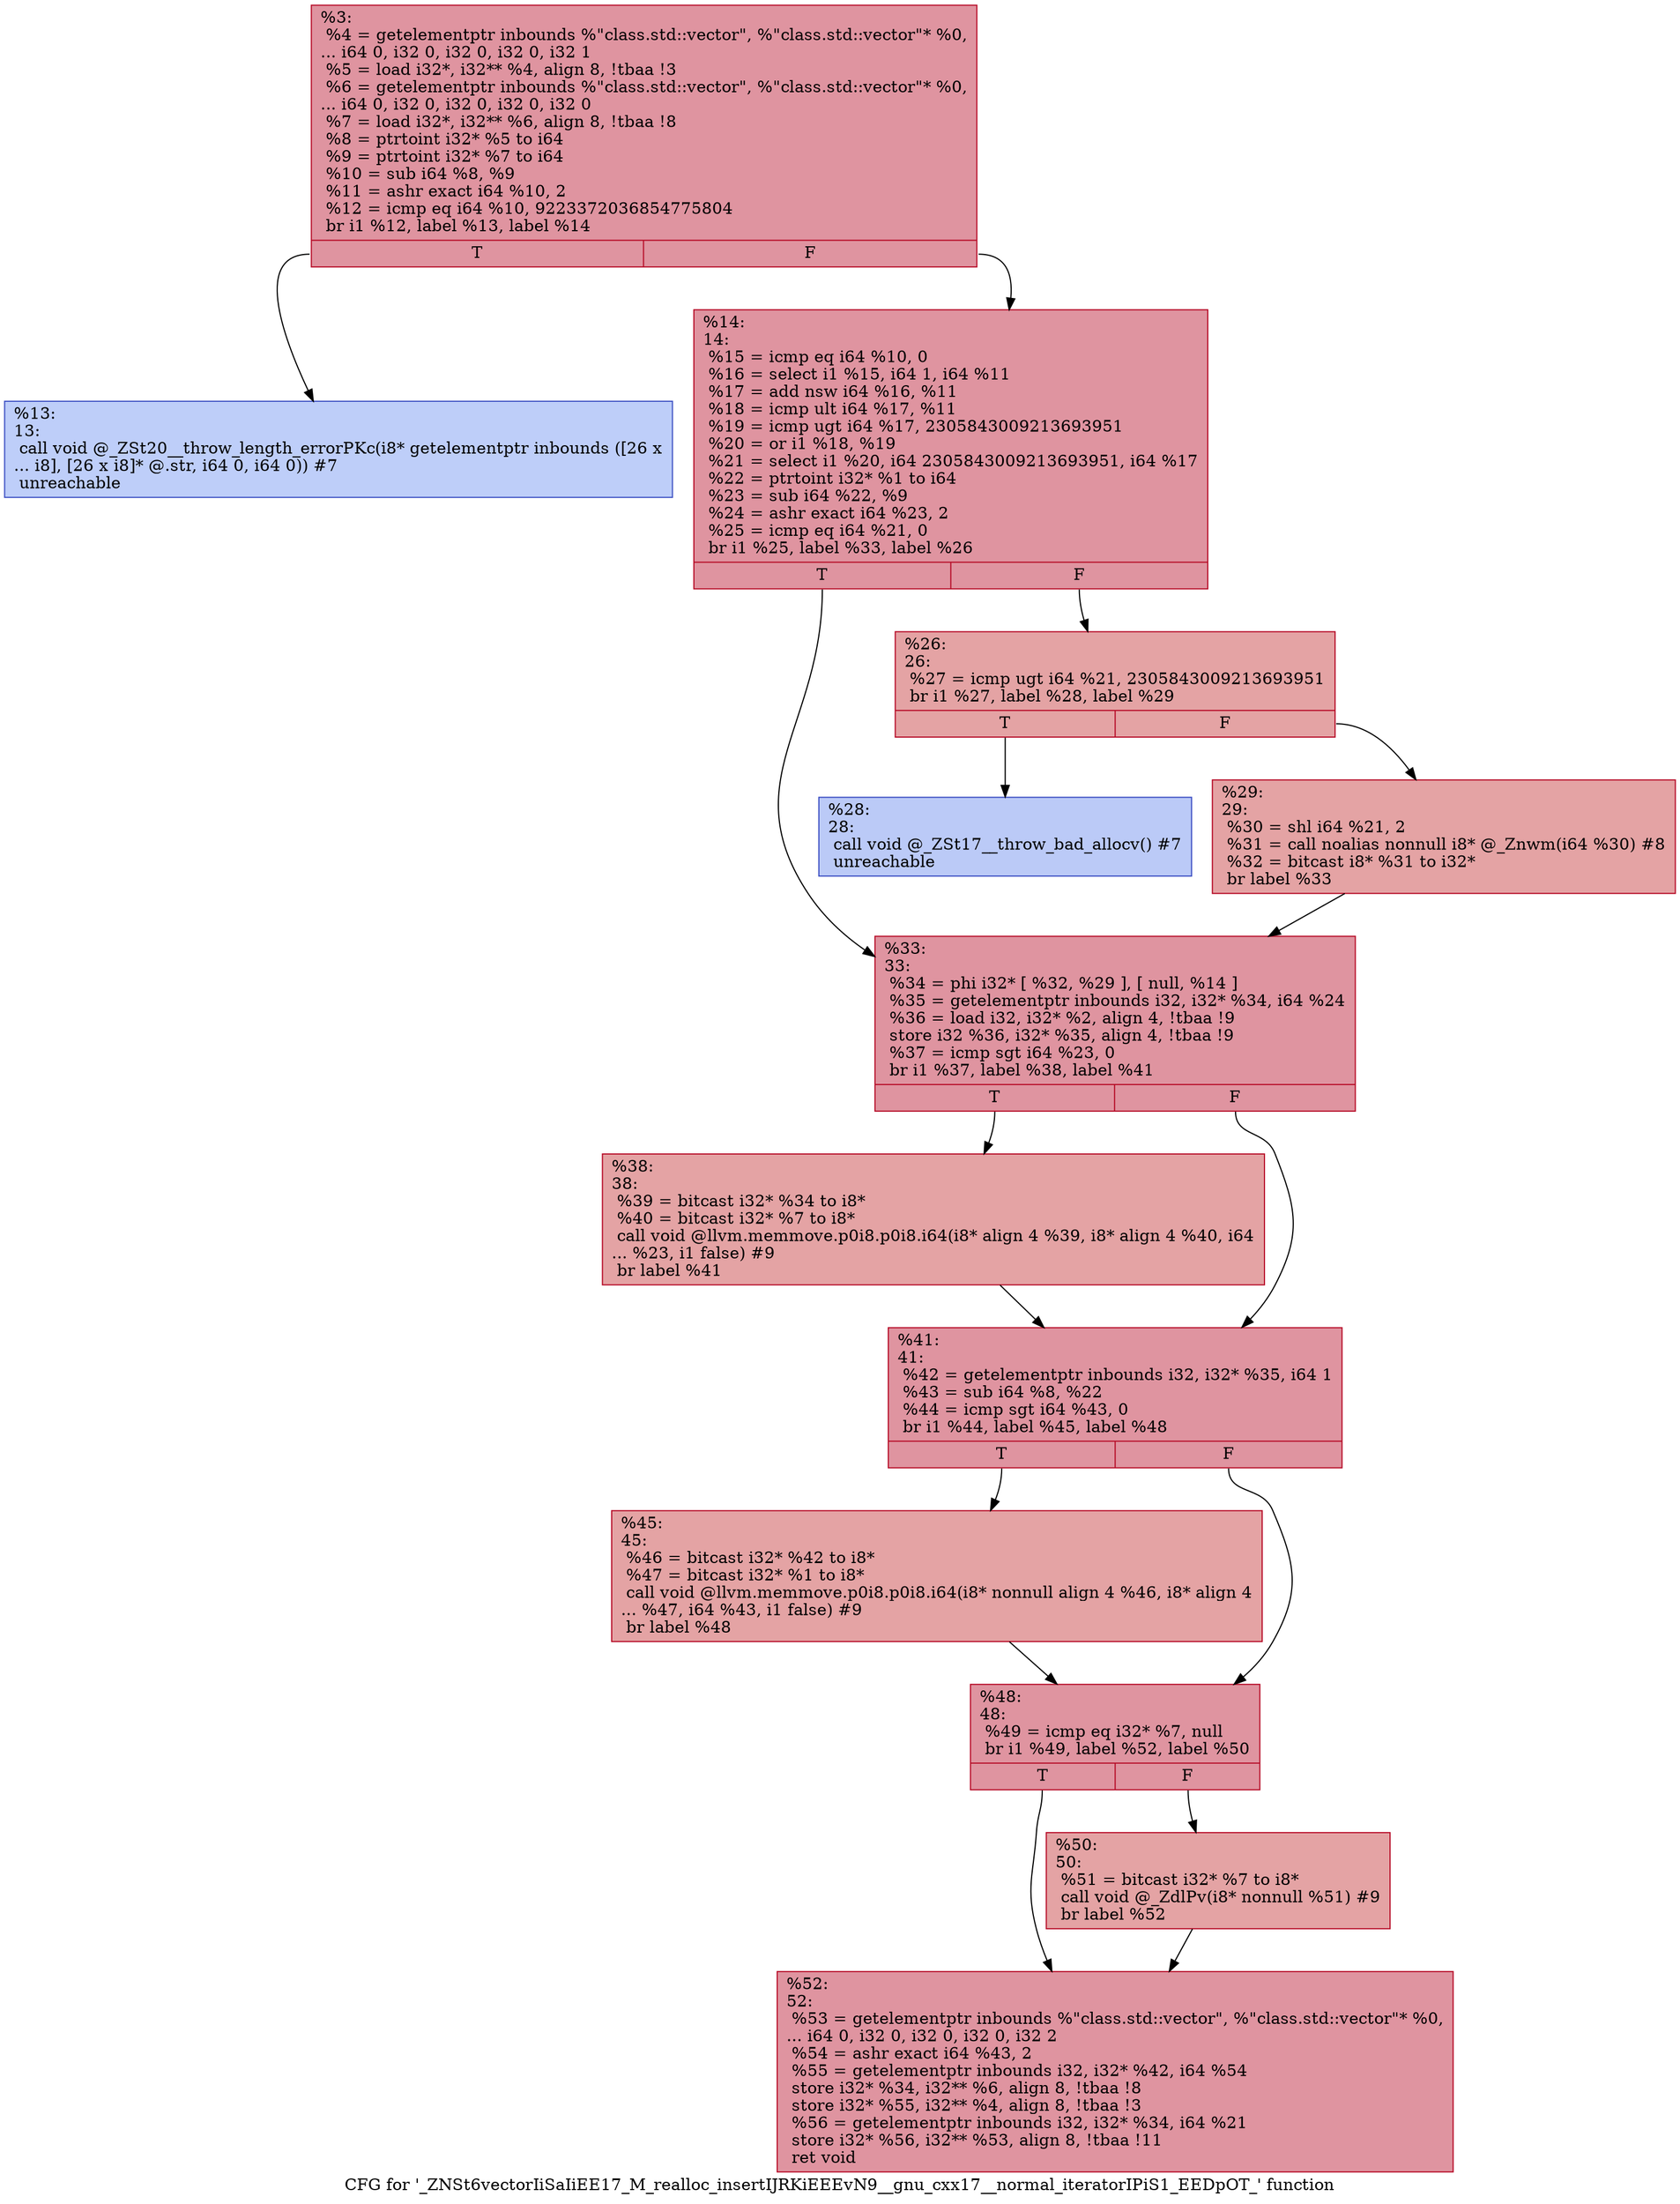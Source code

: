 digraph "CFG for '_ZNSt6vectorIiSaIiEE17_M_realloc_insertIJRKiEEEvN9__gnu_cxx17__normal_iteratorIPiS1_EEDpOT_' function" {
	label="CFG for '_ZNSt6vectorIiSaIiEE17_M_realloc_insertIJRKiEEEvN9__gnu_cxx17__normal_iteratorIPiS1_EEDpOT_' function";

	Node0x55f81d1234d0 [shape=record,color="#b70d28ff", style=filled, fillcolor="#b70d2870",label="{%3:\l  %4 = getelementptr inbounds %\"class.std::vector\", %\"class.std::vector\"* %0,\l... i64 0, i32 0, i32 0, i32 0, i32 1\l  %5 = load i32*, i32** %4, align 8, !tbaa !3\l  %6 = getelementptr inbounds %\"class.std::vector\", %\"class.std::vector\"* %0,\l... i64 0, i32 0, i32 0, i32 0, i32 0\l  %7 = load i32*, i32** %6, align 8, !tbaa !8\l  %8 = ptrtoint i32* %5 to i64\l  %9 = ptrtoint i32* %7 to i64\l  %10 = sub i64 %8, %9\l  %11 = ashr exact i64 %10, 2\l  %12 = icmp eq i64 %10, 9223372036854775804\l  br i1 %12, label %13, label %14\l|{<s0>T|<s1>F}}"];
	Node0x55f81d1234d0:s0 -> Node0x55f81d123680;
	Node0x55f81d1234d0:s1 -> Node0x55f81d124090;
	Node0x55f81d123680 [shape=record,color="#3d50c3ff", style=filled, fillcolor="#6c8ff170",label="{%13:\l13:                                               \l  call void @_ZSt20__throw_length_errorPKc(i8* getelementptr inbounds ([26 x\l... i8], [26 x i8]* @.str, i64 0, i64 0)) #7\l  unreachable\l}"];
	Node0x55f81d124090 [shape=record,color="#b70d28ff", style=filled, fillcolor="#b70d2870",label="{%14:\l14:                                               \l  %15 = icmp eq i64 %10, 0\l  %16 = select i1 %15, i64 1, i64 %11\l  %17 = add nsw i64 %16, %11\l  %18 = icmp ult i64 %17, %11\l  %19 = icmp ugt i64 %17, 2305843009213693951\l  %20 = or i1 %18, %19\l  %21 = select i1 %20, i64 2305843009213693951, i64 %17\l  %22 = ptrtoint i32* %1 to i64\l  %23 = sub i64 %22, %9\l  %24 = ashr exact i64 %23, 2\l  %25 = icmp eq i64 %21, 0\l  br i1 %25, label %33, label %26\l|{<s0>T|<s1>F}}"];
	Node0x55f81d124090:s0 -> Node0x55f81d124a80;
	Node0x55f81d124090:s1 -> Node0x55f81d124ad0;
	Node0x55f81d124ad0 [shape=record,color="#b70d28ff", style=filled, fillcolor="#c32e3170",label="{%26:\l26:                                               \l  %27 = icmp ugt i64 %21, 2305843009213693951\l  br i1 %27, label %28, label %29\l|{<s0>T|<s1>F}}"];
	Node0x55f81d124ad0:s0 -> Node0x55f81d124c60;
	Node0x55f81d124ad0:s1 -> Node0x55f81d124cb0;
	Node0x55f81d124c60 [shape=record,color="#3d50c3ff", style=filled, fillcolor="#6687ed70",label="{%28:\l28:                                               \l  call void @_ZSt17__throw_bad_allocv() #7\l  unreachable\l}"];
	Node0x55f81d124cb0 [shape=record,color="#b70d28ff", style=filled, fillcolor="#c32e3170",label="{%29:\l29:                                               \l  %30 = shl i64 %21, 2\l  %31 = call noalias nonnull i8* @_Znwm(i64 %30) #8\l  %32 = bitcast i8* %31 to i32*\l  br label %33\l}"];
	Node0x55f81d124cb0 -> Node0x55f81d124a80;
	Node0x55f81d124a80 [shape=record,color="#b70d28ff", style=filled, fillcolor="#b70d2870",label="{%33:\l33:                                               \l  %34 = phi i32* [ %32, %29 ], [ null, %14 ]\l  %35 = getelementptr inbounds i32, i32* %34, i64 %24\l  %36 = load i32, i32* %2, align 4, !tbaa !9\l  store i32 %36, i32* %35, align 4, !tbaa !9\l  %37 = icmp sgt i64 %23, 0\l  br i1 %37, label %38, label %41\l|{<s0>T|<s1>F}}"];
	Node0x55f81d124a80:s0 -> Node0x55f81d125690;
	Node0x55f81d124a80:s1 -> Node0x55f81d1256e0;
	Node0x55f81d125690 [shape=record,color="#b70d28ff", style=filled, fillcolor="#c32e3170",label="{%38:\l38:                                               \l  %39 = bitcast i32* %34 to i8*\l  %40 = bitcast i32* %7 to i8*\l  call void @llvm.memmove.p0i8.p0i8.i64(i8* align 4 %39, i8* align 4 %40, i64\l... %23, i1 false) #9\l  br label %41\l}"];
	Node0x55f81d125690 -> Node0x55f81d1256e0;
	Node0x55f81d1256e0 [shape=record,color="#b70d28ff", style=filled, fillcolor="#b70d2870",label="{%41:\l41:                                               \l  %42 = getelementptr inbounds i32, i32* %35, i64 1\l  %43 = sub i64 %8, %22\l  %44 = icmp sgt i64 %43, 0\l  br i1 %44, label %45, label %48\l|{<s0>T|<s1>F}}"];
	Node0x55f81d1256e0:s0 -> Node0x55f81d125e00;
	Node0x55f81d1256e0:s1 -> Node0x55f81d125e50;
	Node0x55f81d125e00 [shape=record,color="#b70d28ff", style=filled, fillcolor="#c32e3170",label="{%45:\l45:                                               \l  %46 = bitcast i32* %42 to i8*\l  %47 = bitcast i32* %1 to i8*\l  call void @llvm.memmove.p0i8.p0i8.i64(i8* nonnull align 4 %46, i8* align 4\l... %47, i64 %43, i1 false) #9\l  br label %48\l}"];
	Node0x55f81d125e00 -> Node0x55f81d125e50;
	Node0x55f81d125e50 [shape=record,color="#b70d28ff", style=filled, fillcolor="#b70d2870",label="{%48:\l48:                                               \l  %49 = icmp eq i32* %7, null\l  br i1 %49, label %52, label %50\l|{<s0>T|<s1>F}}"];
	Node0x55f81d125e50:s0 -> Node0x55f81d126320;
	Node0x55f81d125e50:s1 -> Node0x55f81d126370;
	Node0x55f81d126370 [shape=record,color="#b70d28ff", style=filled, fillcolor="#c32e3170",label="{%50:\l50:                                               \l  %51 = bitcast i32* %7 to i8*\l  call void @_ZdlPv(i8* nonnull %51) #9\l  br label %52\l}"];
	Node0x55f81d126370 -> Node0x55f81d126320;
	Node0x55f81d126320 [shape=record,color="#b70d28ff", style=filled, fillcolor="#b70d2870",label="{%52:\l52:                                               \l  %53 = getelementptr inbounds %\"class.std::vector\", %\"class.std::vector\"* %0,\l... i64 0, i32 0, i32 0, i32 0, i32 2\l  %54 = ashr exact i64 %43, 2\l  %55 = getelementptr inbounds i32, i32* %42, i64 %54\l  store i32* %34, i32** %6, align 8, !tbaa !8\l  store i32* %55, i32** %4, align 8, !tbaa !3\l  %56 = getelementptr inbounds i32, i32* %34, i64 %21\l  store i32* %56, i32** %53, align 8, !tbaa !11\l  ret void\l}"];
}
